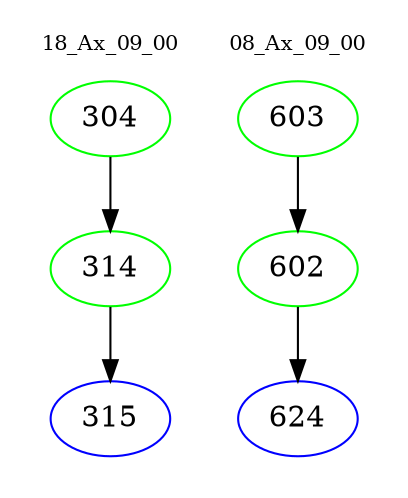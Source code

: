 digraph{
subgraph cluster_0 {
color = white
label = "18_Ax_09_00";
fontsize=10;
T0_304 [label="304", color="green"]
T0_304 -> T0_314 [color="black"]
T0_314 [label="314", color="green"]
T0_314 -> T0_315 [color="black"]
T0_315 [label="315", color="blue"]
}
subgraph cluster_1 {
color = white
label = "08_Ax_09_00";
fontsize=10;
T1_603 [label="603", color="green"]
T1_603 -> T1_602 [color="black"]
T1_602 [label="602", color="green"]
T1_602 -> T1_624 [color="black"]
T1_624 [label="624", color="blue"]
}
}
